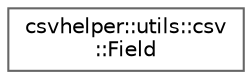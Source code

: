 digraph "Graphical Class Hierarchy"
{
 // LATEX_PDF_SIZE
  bgcolor="transparent";
  edge [fontname=Helvetica,fontsize=10,labelfontname=Helvetica,labelfontsize=10];
  node [fontname=Helvetica,fontsize=10,shape=box,height=0.2,width=0.4];
  rankdir="LR";
  Node0 [id="Node000000",label="csvhelper::utils::csv\l::Field",height=0.2,width=0.4,color="grey40", fillcolor="white", style="filled",URL="$structcsvhelper_1_1utils_1_1csv_1_1_field.html",tooltip=" "];
}
